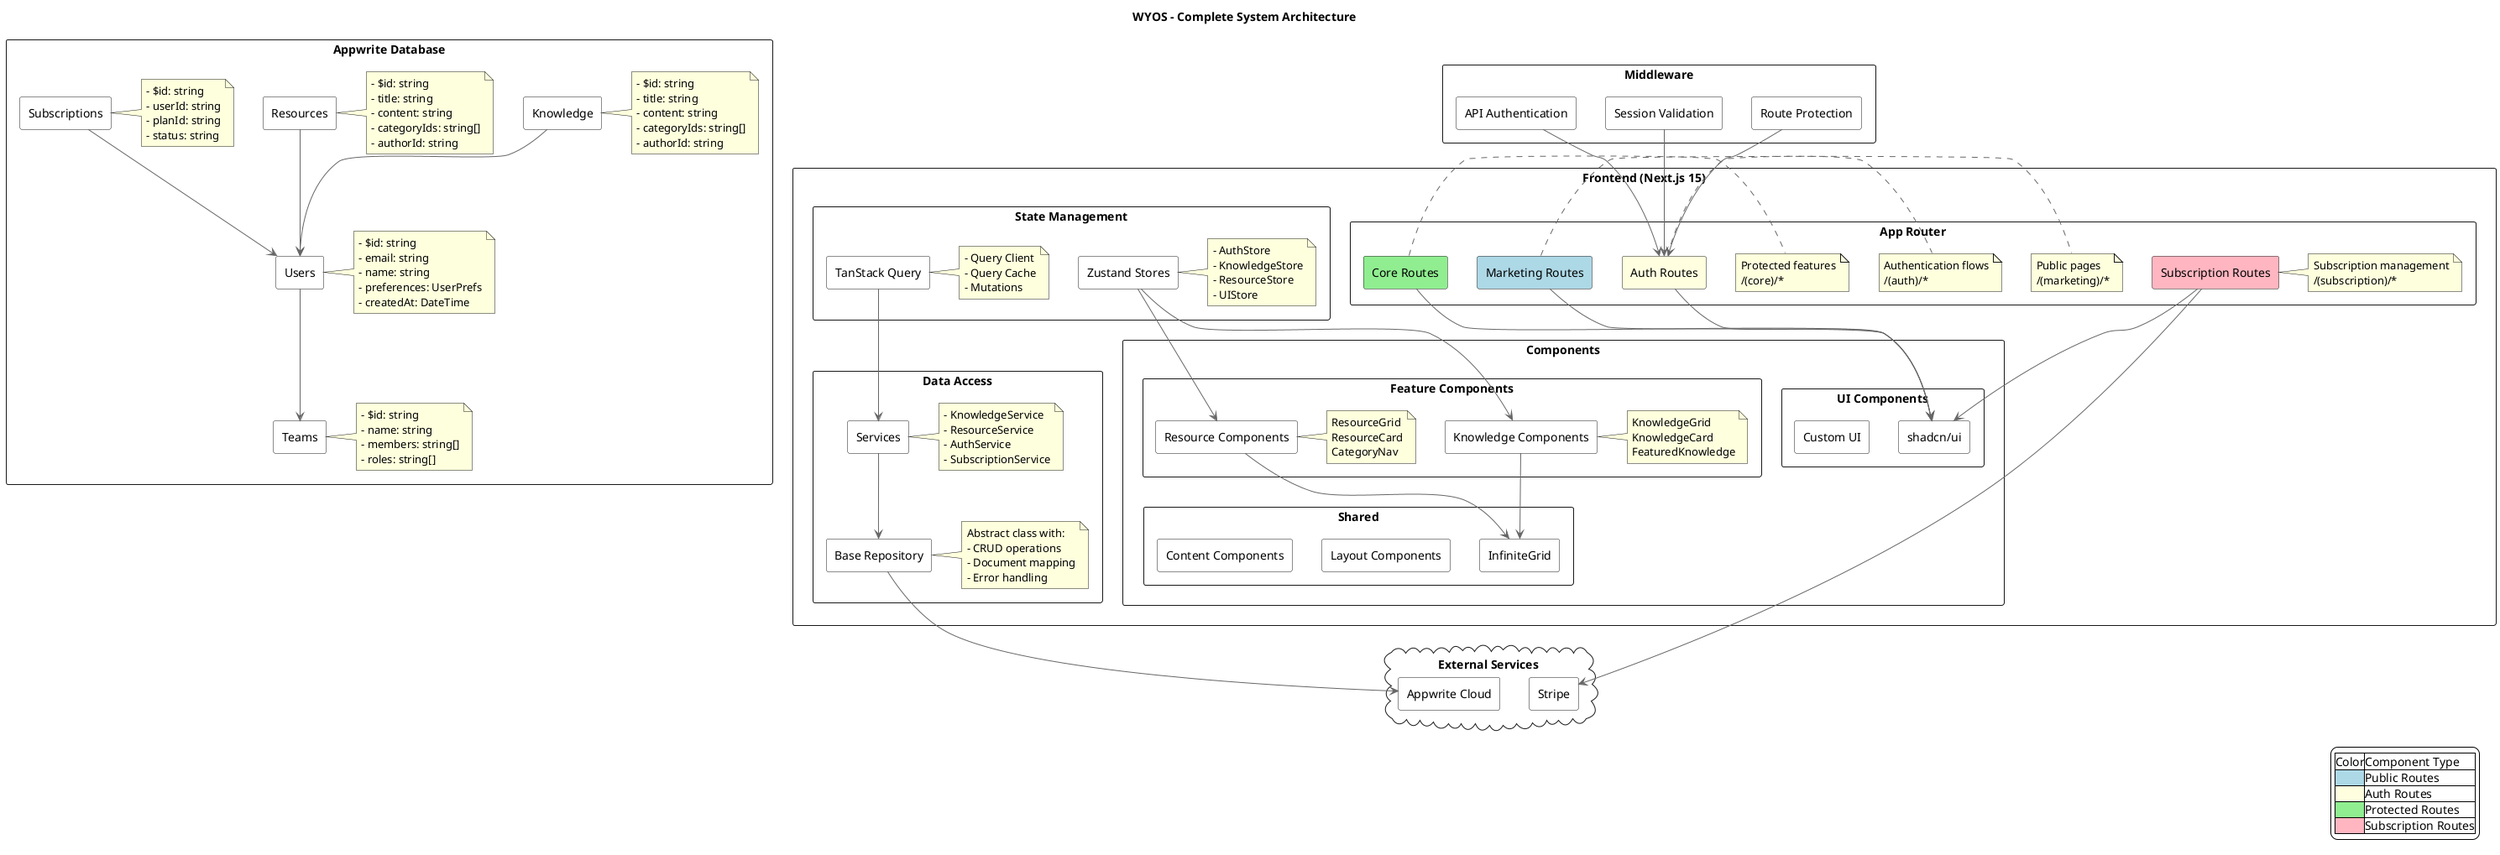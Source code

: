 @startuml WYOS Architecture

' Styling
skinparam componentStyle rectangle
skinparam packageStyle rectangle
skinparam backgroundColor white
skinparam defaultFontName Arial
skinparam arrowColor #666666
skinparam componentBackgroundColor #FFFFFF
skinparam packageBackgroundColor #FFFFFF

' Title
title WYOS - Complete System Architecture

' Database Layer
package "Appwrite Database" {
    [Users] as users
    note right of users
        - $id: string
        - email: string
        - name: string
        - preferences: UserPrefs
        - createdAt: DateTime
    end note

    [Teams] as teams
    note right of teams
        - $id: string
        - name: string
        - members: string[]
        - roles: string[]
    end note

    [Knowledge] as knowledge
    note right of knowledge
        - $id: string
        - title: string
        - content: string
        - categoryIds: string[]
        - authorId: string
    end note

    [Resources] as resources
    note right of resources
        - $id: string
        - title: string
        - content: string
        - categoryIds: string[]
        - authorId: string
    end note

    [Subscriptions] as subs
    note right of subs
        - $id: string
        - userId: string
        - planId: string
        - status: string
    end note
}

' Frontend Layer
package "Frontend (Next.js 15)" {
    package "App Router" {
        [Marketing Routes] as marketing #LightBlue
        note right: Public pages\n/(marketing)/*
        
        [Auth Routes] as auth #LightYellow
        note right: Authentication flows\n/(auth)/*
        
        [Core Routes] as core #LightGreen
        note right: Protected features\n/(core)/*
        
        [Subscription Routes] as subscription #LightPink
        note right: Subscription management\n/(subscription)/*
    }

    package "Components" {
        package "Shared" {
            [InfiniteGrid] as grid
            [Layout Components] as layout
            [Content Components] as content
        }

        package "Feature Components" {
            [Knowledge Components] as kc
            note right: KnowledgeGrid\nKnowledgeCard\nFeaturedKnowledge
            
            [Resource Components] as rc
            note right: ResourceGrid\nResourceCard\nCategoryNav
        }

        package "UI Components" {
            [shadcn/ui] as shadcn
            [Custom UI] as customui
        }
    }

    package "State Management" {
        [Zustand Stores] as zustand
        note right
            - AuthStore
            - KnowledgeStore
            - ResourceStore
            - UIStore
        end note

        [TanStack Query] as query
        note right
            - Query Client
            - Query Cache
            - Mutations
        end note
    }

    package "Data Access" {
        [Base Repository] as repo
        note right
            Abstract class with:
            - CRUD operations
            - Document mapping
            - Error handling
        end note

        [Services] as services
        note right
            - KnowledgeService
            - ResourceService
            - AuthService
            - SubscriptionService
        end note
    }
}

' External Services
cloud "External Services" {
    [Appwrite Cloud] as appwrite
    [Stripe] as stripe
}

' Middleware
package "Middleware" {
    [Route Protection] as protection
    [Session Validation] as session
    [API Authentication] as api
}

' Relationships
users --> teams
knowledge --> users
resources --> users
subs --> users

marketing --> shadcn
auth --> shadcn
core --> shadcn
subscription --> shadcn

kc --> grid
rc --> grid

zustand --> kc
zustand --> rc
query --> services

services --> repo
repo --> appwrite

subscription --> stripe

protection --> auth
session --> auth
api --> auth

' Legend
legend right
    |Color|Component Type|
    |<#LightBlue>|Public Routes|
    |<#LightYellow>|Auth Routes|
    |<#LightGreen>|Protected Routes|
    |<#LightPink>|Subscription Routes|
endlegend

@enduml
